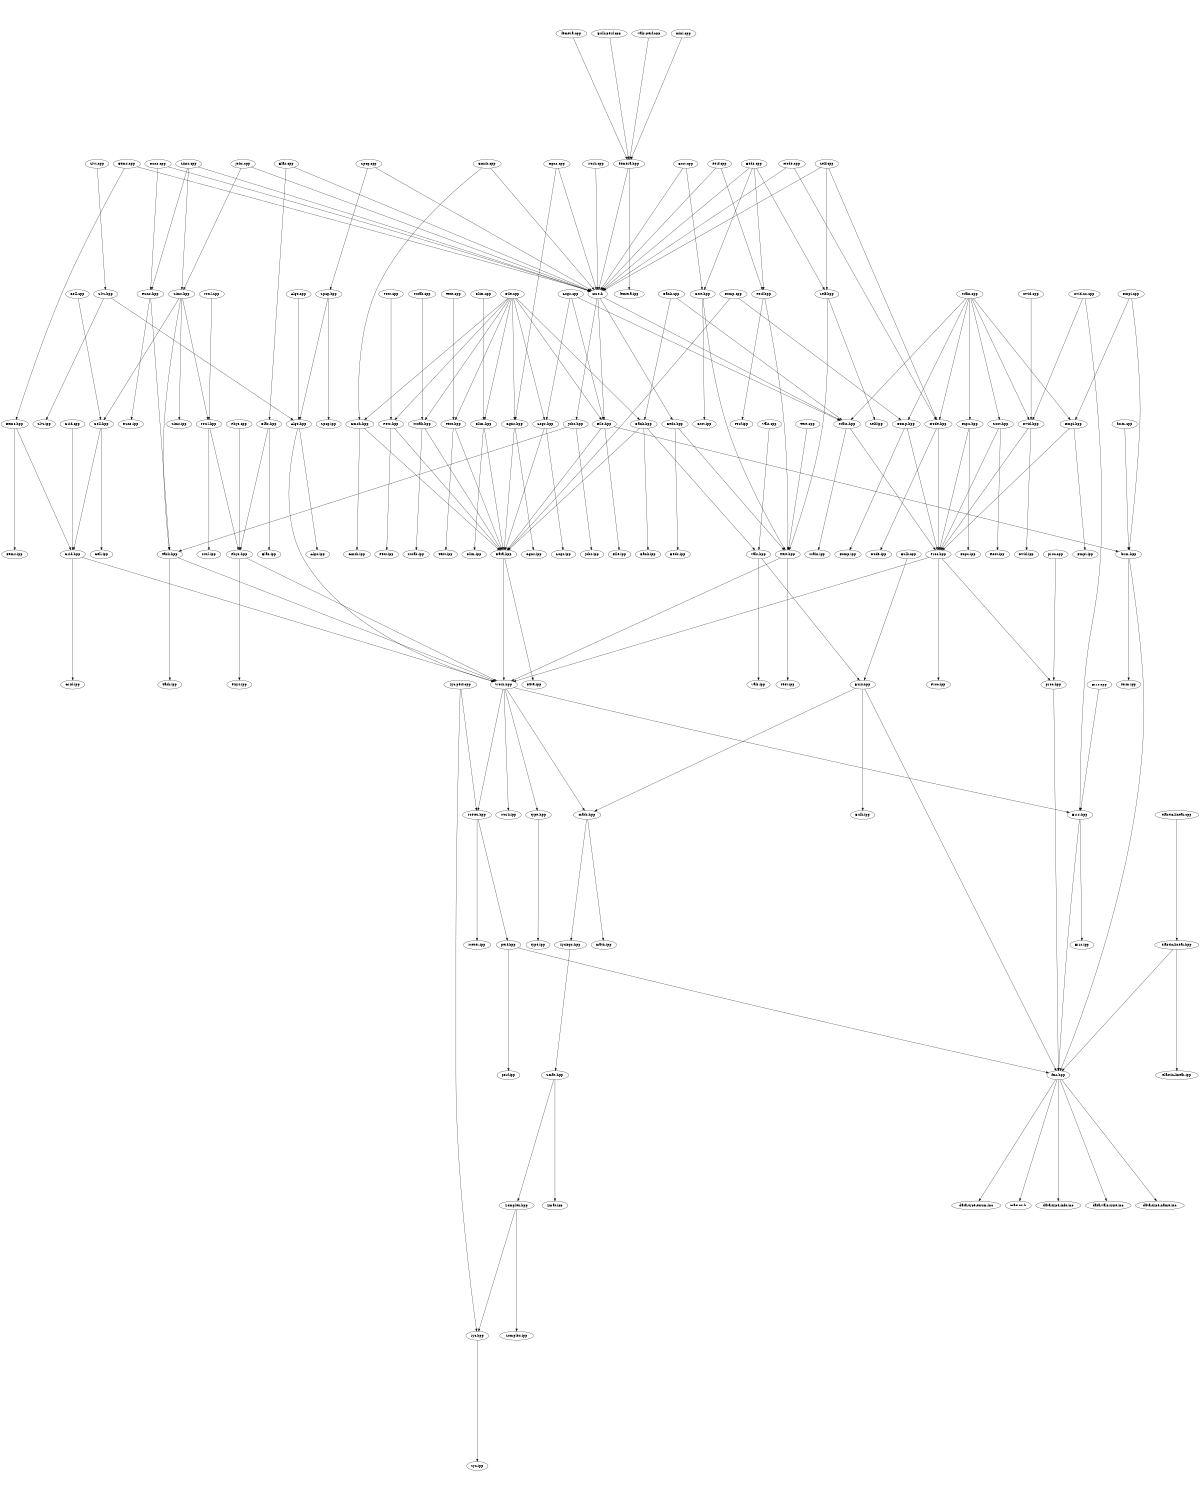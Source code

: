 digraph "source tree" {
    overlap=scale;
    size="8,10";
    ratio="fill";
    fontsize="16";
    fontname="Helvetica";
	clusterrank="local";
	"File.cpp" -> "Gmsh.hpp"
	"Cgns.hpp" -> "Cgns.ipp"
	"fmr.hpp" -> "data-type-name.inc"
	"File.hpp" -> "File.ipp"
	"form.hpp" -> "form.ipp"
	"Slvr.hpp" -> "Algo.hpp"
	"Data.hpp" -> "Data.ipp"
	"Gtst.cpp" -> "Gtst.hpp"
	"fmr.hpp" -> "data-type-enum.inc"
	"Pets.hpp" -> "Data.hpp"
	"Moab.cpp" -> "Moab.hpp"
	"Task.hpp" -> "Work.hpp"
	"Logs.cpp" -> "Logs.hpp"
	"Test.hpp" -> "Work.hpp"
	"perf.hpp" -> "fmr.hpp"
	"proc.hpp" -> "fmr.hpp"
	"Work.hpp" -> "Work.ipp"
	"Spcg.hpp" -> "Spcg.ipp"
	"proc.cpp" -> "proc.hpp"
	"Sims.cpp" -> "Runs.hpp"
	"Slvr.hpp" -> "Slvr.ipp"
	"Self.hpp" -> "Self.ipp"
	"Gtst.hpp" -> "Gtst.ipp"
	"Gmsh.hpp" -> "Gmsh.ipp"
	"Perf.hpp" -> "Test.hpp"
	"Node.cpp" -> "Node.hpp"
	"Gtst.cpp" -> "core.h"
	"Cell.hpp" -> "Grid.hpp"
	"Text.hpp" -> "Text.ipp"
	"Mtrl.hpp" -> "Phys.hpp"
	"elastic-linear.hpp" -> "elastic-linear.ipp"
	"Proc.hpp" -> "Proc.ipp"
	"Main.hpp" -> "Main.ipp"
	"fmr.hpp" -> "macros.h"
	"Gmsh.cpp" -> "core.h"
	"elastic-linear.hpp" -> "fmr.hpp"
	"Elas.hpp" -> "Phys.hpp"
	"Perf.hpp" -> "Perf.ipp"
	"Sims.cpp" -> "core.h"
	"Main.cpp" -> "Main.hpp"
	"nvid.cu.cpp" -> "Errs.hpp"
	"Cgns.cpp" -> "core.h"
	"Phys.hpp" -> "Work.hpp"
	"Jobs.hpp" -> "Task.hpp"
	"femera.cpp" -> "femera.hpp"
	"Sims.hpp" -> "Mtrl.hpp"
	"Node.hpp" -> "Node.ipp"
	"Cell.cpp" -> "Cell.hpp"
	"Bank.hpp" -> "Bank.ipp"
	"Task.hpp" -> "Task.ipp"
	"Self.cpp" -> "core.h"
	"Zmat.hpp" -> "Zmat.ipp"
	"Dlim.hpp" -> "Data.hpp"
	"Main.hpp" -> "Proc.hpp"
	"Fomp.hpp" -> "Proc.hpp"
	"Cell.hpp" -> "Cell.ipp"
	"Elas.cpp" -> "Elas.hpp"
	"perf.hpp" -> "perf.ipp"
	"Self.cpp" -> "Self.hpp"
	"Fomp.hpp" -> "Fomp.ipp"
	"type.hpp" -> "type.ipp"
	"Mtrl.cpp" -> "Mtrl.hpp"
	"Work.hpp" -> "math.hpp"
	"Fmpi.cpp" -> "form.hpp"
	"core.h" -> "Beds.hpp"
	"Gtst.hpp" -> "Test.hpp"
	"Proc.hpp" -> "proc.hpp"
	"Errs.hpp" -> "fmr.hpp"
	"File.cpp" -> "Dlim.hpp"
	"Jobs.cpp" -> "core.h"
	"Cgns.cpp" -> "Cgns.hpp"
	"Fems.cpp" -> "core.h"
	"elastic-linear.cpp" -> "elastic-linear.hpp"
	"File.cpp" -> "Text.hpp"
	"Beds.hpp" -> "Beds.ipp"
	"Sims.cpp" -> "Sims.hpp"
	"File.hpp" -> "Data.hpp"
	"File.cpp" -> "Bank.hpp"
	"Perf.cpp" -> "Perf.hpp"
	"Mtrl.hpp" -> "Mtrl.ipp"
	"Root.hpp" -> "Proc.hpp"
	"Bulk.perf.cpp" -> "femera.hpp"
	"Main.cpp" -> "Nvid.hpp"
	"Fcpu.hpp" -> "Fcpu.ipp"
	"Vals.perf.cpp" -> "femera.hpp"
	"File.hpp" -> "form.hpp"
	"File.cpp" -> "File.hpp"
	"Bank.hpp" -> "Vals.hpp"
	"Spcg.cpp" -> "core.h"
	"Slvr.cpp" -> "Slvr.hpp"
	"Sims.hpp" -> "Sims.ipp"
	"Data.hpp" -> "Work.hpp"
	"Fmpi.hpp" -> "Fmpi.ipp"
	"Runs.hpp" -> "Runs.ipp"
	"Text.hpp" -> "Data.hpp"
	"Bulk.hpp" -> "Bulk.ipp"
	"Vals.cpp" -> "Vals.hpp"
	"Runs.cpp" -> "Runs.hpp"
	"Bulk.hpp" -> "fmr.hpp"
	"form.hpp" -> "fmr.hpp"
	"zyc.perf.cpp" -> "zyc.hpp"
	"Spcg.hpp" -> "Algo.hpp"
	"Main.cpp" -> "Fomp.hpp"
	"femera.hpp" -> "femera.ipp"
	"Logs.hpp" -> "Logs.ipp"
	"Algo.hpp" -> "Work.hpp"
	"Self.hpp" -> "Test.hpp"
	"Test.cpp" -> "Test.hpp"
	"Main.cpp" -> "Node.hpp"
	"Meter.hpp" -> "perf.hpp"
	"Moab.hpp" -> "Moab.ipp"
	"Bank.hpp" -> "Data.hpp"
	"Moab.hpp" -> "Data.hpp"
	"femera.hpp" -> "core.h"
	"File.cpp" -> "Logs.hpp"
	"Work.cpp" -> "core.h"
	"core.h" -> "Main.hpp"
	"Fems.hpp" -> "Grid.hpp"
	"Beds.cpp" -> "core.h"
	"Fomp.cpp" -> "Data.hpp"
	"Gmsh.hpp" -> "Data.hpp"
	"Gmsh.cpp" -> "Gmsh.hpp"
	"Fmpi.cpp" -> "Fmpi.hpp"
	"Algo.cpp" -> "Algo.hpp"
	"Runs.cpp" -> "core.h"
	"Dlim.cpp" -> "Dlim.hpp"
	"Text.cpp" -> "Text.hpp"
	"Bulk.hpp" -> "math.hpp"
	"Grid.cpp" -> "Grid.hpp"
	"Zomplex.hpp" -> "zyc.hpp"
	"Root.hpp" -> "Root.ipp"
	"Work.hpp" -> "type.hpp"
	"Main.cpp" -> "Fcpu.hpp"
	"Main.cpp" -> "Root.hpp"
	"math.hpp" -> "zyclops.hpp"
	"core.h" -> "Jobs.hpp"
	"form.cpp" -> "form.hpp"
	"Node.hpp" -> "Proc.hpp"
	"File.cpp" -> "Moab.hpp"
	"mini.cpp" -> "femera.hpp"
	"Work.hpp" -> "Errs.hpp"
	"Jobs.hpp" -> "Jobs.ipp"
	"Grid.hpp" -> "Grid.ipp"
	"Fomp.cpp" -> "Fomp.hpp"
	"Nvid.cpp" -> "Nvid.hpp"
	"Node.cpp" -> "core.h"
	"Fems.hpp" -> "Fems.ipp"
	"core.h" -> "File.hpp"
	"Pets.hpp" -> "Pets.ipp"
	"Fcpu.hpp" -> "Proc.hpp"
	"Beds.cpp" -> "Gtst.hpp"
	"Test.hpp" -> "Test.ipp"
	"Sims.hpp" -> "Cell.hpp"
	"Nvid.hpp" -> "Nvid.ipp"
	"Perf.cpp" -> "core.h"
	"File.cpp" -> "Pets.hpp"
	"Jobs.cpp" -> "Sims.hpp"
	"Sims.hpp" -> "Task.hpp"
	"Beds.cpp" -> "Perf.hpp"
	"fmr.hpp" -> "data-type-info.inc"
	"Elas.cpp" -> "core.h"
	"Meter.hpp" -> "Meter.ipp"
	"math.hpp" -> "math.ipp"
	"Logs.cpp" -> "Main.hpp"
	"Fems.cpp" -> "Fems.hpp"
	"Runs.hpp" -> "Task.hpp"
	"Beds.cpp" -> "Self.hpp"
	"fmr.hpp" -> "data-vals-type.inc"
	"Logs.cpp" -> "File.hpp"
	"Algo.hpp" -> "Algo.ipp"
	"Nvid.hpp" -> "Proc.hpp"
	"Beds.hpp" -> "Test.hpp"
	"Zomplex.hpp" -> "Zomplex.ipp"
	"Bulk.cpp" -> "Bulk.hpp"
	"Bank.cpp" -> "Main.hpp"
	"Dlim.hpp" -> "Dlim.ipp"
	"zyc.hpp" -> "zyc.ipp"
	"Logs.hpp" -> "Data.hpp"
	"Errs.hpp" -> "Errs.ipp"
	"Grid.hpp" -> "Work.hpp"
	"Spcg.cpp" -> "Spcg.hpp"
	"Work.hpp" -> "Meter.hpp"
	"Proc.hpp" -> "Work.hpp"
	"Phys.cpp" -> "Phys.hpp"
	"Cgns.hpp" -> "Data.hpp"
	"Phys.hpp" -> "Phys.ipp"
	"Elas.hpp" -> "Elas.ipp"
	"zyc.perf.cpp" -> "Meter.hpp"
	"Vals.hpp" -> "Bulk.hpp"
	"File.cpp" -> "Cgns.hpp"
	"Vals.hpp" -> "Vals.ipp"
	"Fmpi.hpp" -> "Proc.hpp"
	"Errs.cpp" -> "Errs.hpp"
	"Zmat.hpp" -> "Zomplex.hpp"
	"Main.cpp" -> "Fmpi.hpp"
	"Self.cpp" -> "Node.hpp"
	"zyclops.hpp" -> "Zmat.hpp"
	"Pets.cpp" -> "Pets.hpp"
	"nvid.cu.cpp" -> "Nvid.hpp"
	"Bank.cpp" -> "Bank.hpp"
}
